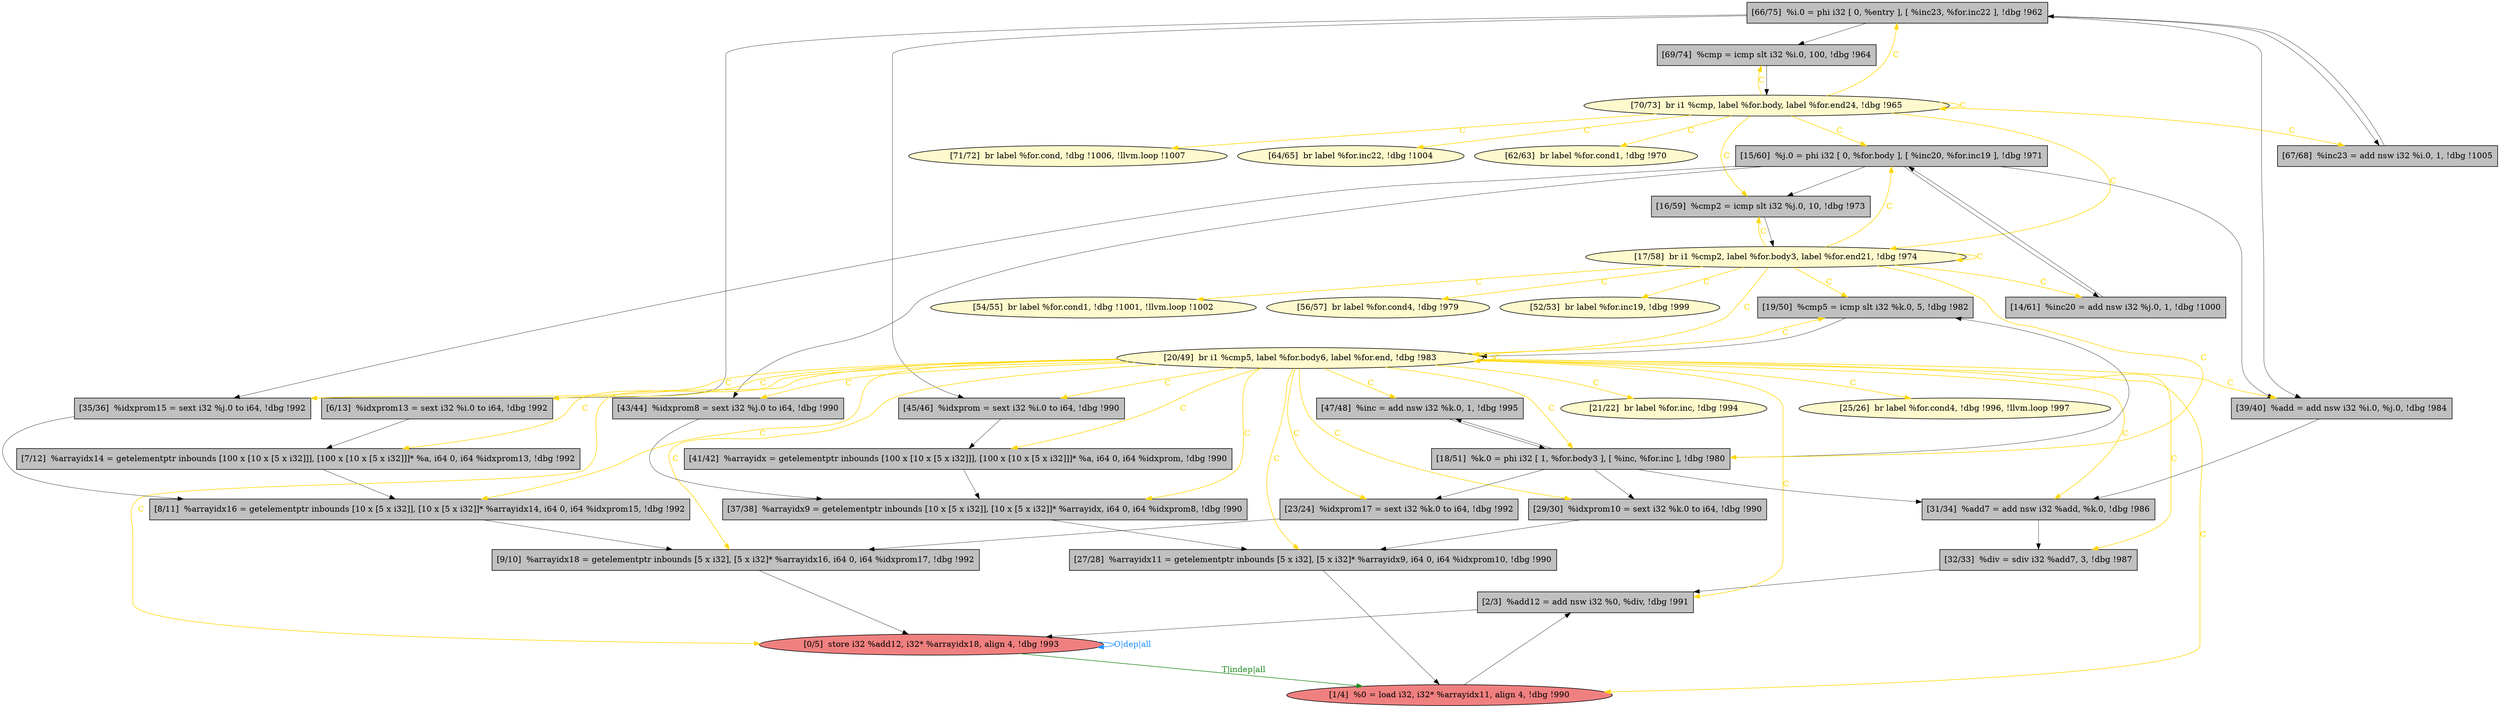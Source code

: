 
digraph G {


node401 [fillcolor=grey,label="[2/3]  %add12 = add nsw i32 %0, %div, !dbg !991",shape=rectangle,style=filled ]
node379 [fillcolor=grey,label="[45/46]  %idxprom = sext i32 %i.0 to i64, !dbg !990",shape=rectangle,style=filled ]
node392 [fillcolor=grey,label="[37/38]  %arrayidx9 = getelementptr inbounds [10 x [5 x i32]], [10 x [5 x i32]]* %arrayidx, i64 0, i64 %idxprom8, !dbg !990",shape=rectangle,style=filled ]
node377 [fillcolor=lemonchiffon,label="[70/73]  br i1 %cmp, label %for.body, label %for.end24, !dbg !965",shape=ellipse,style=filled ]
node376 [fillcolor=grey,label="[19/50]  %cmp5 = icmp slt i32 %k.0, 5, !dbg !982",shape=rectangle,style=filled ]
node382 [fillcolor=lightcoral,label="[1/4]  %0 = load i32, i32* %arrayidx11, align 4, !dbg !990",shape=ellipse,style=filled ]
node365 [fillcolor=grey,label="[6/13]  %idxprom13 = sext i32 %i.0 to i64, !dbg !992",shape=rectangle,style=filled ]
node393 [fillcolor=lemonchiffon,label="[54/55]  br label %for.cond1, !dbg !1001, !llvm.loop !1002",shape=ellipse,style=filled ]
node396 [fillcolor=grey,label="[41/42]  %arrayidx = getelementptr inbounds [100 x [10 x [5 x i32]]], [100 x [10 x [5 x i32]]]* %a, i64 0, i64 %idxprom, !dbg !990",shape=rectangle,style=filled ]
node371 [fillcolor=lemonchiffon,label="[71/72]  br label %for.cond, !dbg !1006, !llvm.loop !1007",shape=ellipse,style=filled ]
node366 [fillcolor=grey,label="[14/61]  %inc20 = add nsw i32 %j.0, 1, !dbg !1000",shape=rectangle,style=filled ]
node390 [fillcolor=grey,label="[15/60]  %j.0 = phi i32 [ 0, %for.body ], [ %inc20, %for.inc19 ], !dbg !971",shape=rectangle,style=filled ]
node374 [fillcolor=grey,label="[31/34]  %add7 = add nsw i32 %add, %k.0, !dbg !986",shape=rectangle,style=filled ]
node387 [fillcolor=grey,label="[32/33]  %div = sdiv i32 %add7, 3, !dbg !987",shape=rectangle,style=filled ]
node375 [fillcolor=grey,label="[7/12]  %arrayidx14 = getelementptr inbounds [100 x [10 x [5 x i32]]], [100 x [10 x [5 x i32]]]* %a, i64 0, i64 %idxprom13, !dbg !992",shape=rectangle,style=filled ]
node369 [fillcolor=grey,label="[66/75]  %i.0 = phi i32 [ 0, %entry ], [ %inc23, %for.inc22 ], !dbg !962",shape=rectangle,style=filled ]
node373 [fillcolor=grey,label="[23/24]  %idxprom17 = sext i32 %k.0 to i64, !dbg !992",shape=rectangle,style=filled ]
node378 [fillcolor=grey,label="[47/48]  %inc = add nsw i32 %k.0, 1, !dbg !995",shape=rectangle,style=filled ]
node364 [fillcolor=lightcoral,label="[0/5]  store i32 %add12, i32* %arrayidx18, align 4, !dbg !993",shape=ellipse,style=filled ]
node368 [fillcolor=lemonchiffon,label="[64/65]  br label %for.inc22, !dbg !1004",shape=ellipse,style=filled ]
node400 [fillcolor=grey,label="[9/10]  %arrayidx18 = getelementptr inbounds [5 x i32], [5 x i32]* %arrayidx16, i64 0, i64 %idxprom17, !dbg !992",shape=rectangle,style=filled ]
node399 [fillcolor=grey,label="[29/30]  %idxprom10 = sext i32 %k.0 to i64, !dbg !990",shape=rectangle,style=filled ]
node372 [fillcolor=lemonchiffon,label="[56/57]  br label %for.cond4, !dbg !979",shape=ellipse,style=filled ]
node385 [fillcolor=grey,label="[27/28]  %arrayidx11 = getelementptr inbounds [5 x i32], [5 x i32]* %arrayidx9, i64 0, i64 %idxprom10, !dbg !990",shape=rectangle,style=filled ]
node367 [fillcolor=lemonchiffon,label="[62/63]  br label %for.cond1, !dbg !970",shape=ellipse,style=filled ]
node380 [fillcolor=lemonchiffon,label="[20/49]  br i1 %cmp5, label %for.body6, label %for.end, !dbg !983",shape=ellipse,style=filled ]
node398 [fillcolor=lemonchiffon,label="[21/22]  br label %for.inc, !dbg !994",shape=ellipse,style=filled ]
node381 [fillcolor=lemonchiffon,label="[25/26]  br label %for.cond4, !dbg !996, !llvm.loop !997",shape=ellipse,style=filled ]
node370 [fillcolor=grey,label="[8/11]  %arrayidx16 = getelementptr inbounds [10 x [5 x i32]], [10 x [5 x i32]]* %arrayidx14, i64 0, i64 %idxprom15, !dbg !992",shape=rectangle,style=filled ]
node383 [fillcolor=lemonchiffon,label="[52/53]  br label %for.inc19, !dbg !999",shape=ellipse,style=filled ]
node384 [fillcolor=grey,label="[67/68]  %inc23 = add nsw i32 %i.0, 1, !dbg !1005",shape=rectangle,style=filled ]
node388 [fillcolor=grey,label="[18/51]  %k.0 = phi i32 [ 1, %for.body3 ], [ %inc, %for.inc ], !dbg !980",shape=rectangle,style=filled ]
node389 [fillcolor=grey,label="[35/36]  %idxprom15 = sext i32 %j.0 to i64, !dbg !992",shape=rectangle,style=filled ]
node391 [fillcolor=grey,label="[16/59]  %cmp2 = icmp slt i32 %j.0, 10, !dbg !973",shape=rectangle,style=filled ]
node394 [fillcolor=grey,label="[39/40]  %add = add nsw i32 %i.0, %j.0, !dbg !984",shape=rectangle,style=filled ]
node386 [fillcolor=grey,label="[69/74]  %cmp = icmp slt i32 %i.0, 100, !dbg !964",shape=rectangle,style=filled ]
node395 [fillcolor=lemonchiffon,label="[17/58]  br i1 %cmp2, label %for.body3, label %for.end21, !dbg !974",shape=ellipse,style=filled ]
node397 [fillcolor=grey,label="[43/44]  %idxprom8 = sext i32 %j.0 to i64, !dbg !990",shape=rectangle,style=filled ]

node395->node388 [style=solid,color=gold,label="C",penwidth=1.0,fontcolor=gold ]
node380->node381 [style=solid,color=gold,label="C",penwidth=1.0,fontcolor=gold ]
node380->node378 [style=solid,color=gold,label="C",penwidth=1.0,fontcolor=gold ]
node395->node393 [style=solid,color=gold,label="C",penwidth=1.0,fontcolor=gold ]
node377->node384 [style=solid,color=gold,label="C",penwidth=1.0,fontcolor=gold ]
node388->node376 [style=solid,color=black,label="",penwidth=0.5,fontcolor=black ]
node364->node364 [style=solid,color=dodgerblue,label="O|dep|all",penwidth=1.0,fontcolor=dodgerblue ]
node390->node397 [style=solid,color=black,label="",penwidth=0.5,fontcolor=black ]
node388->node374 [style=solid,color=black,label="",penwidth=0.5,fontcolor=black ]
node369->node384 [style=solid,color=black,label="",penwidth=0.5,fontcolor=black ]
node373->node400 [style=solid,color=black,label="",penwidth=0.5,fontcolor=black ]
node401->node364 [style=solid,color=black,label="",penwidth=0.5,fontcolor=black ]
node365->node375 [style=solid,color=black,label="",penwidth=0.5,fontcolor=black ]
node380->node389 [style=solid,color=gold,label="C",penwidth=1.0,fontcolor=gold ]
node387->node401 [style=solid,color=black,label="",penwidth=0.5,fontcolor=black ]
node380->node401 [style=solid,color=gold,label="C",penwidth=1.0,fontcolor=gold ]
node388->node378 [style=solid,color=black,label="",penwidth=0.5,fontcolor=black ]
node390->node366 [style=solid,color=black,label="",penwidth=0.5,fontcolor=black ]
node385->node382 [style=solid,color=black,label="",penwidth=0.5,fontcolor=black ]
node395->node366 [style=solid,color=gold,label="C",penwidth=1.0,fontcolor=gold ]
node370->node400 [style=solid,color=black,label="",penwidth=0.5,fontcolor=black ]
node388->node373 [style=solid,color=black,label="",penwidth=0.5,fontcolor=black ]
node380->node365 [style=solid,color=gold,label="C",penwidth=1.0,fontcolor=gold ]
node369->node394 [style=solid,color=black,label="",penwidth=0.5,fontcolor=black ]
node395->node383 [style=solid,color=gold,label="C",penwidth=1.0,fontcolor=gold ]
node369->node386 [style=solid,color=black,label="",penwidth=0.5,fontcolor=black ]
node391->node395 [style=solid,color=black,label="",penwidth=0.5,fontcolor=black ]
node380->node380 [style=solid,color=gold,label="C",penwidth=1.0,fontcolor=gold ]
node377->node371 [style=solid,color=gold,label="C",penwidth=1.0,fontcolor=gold ]
node379->node396 [style=solid,color=black,label="",penwidth=0.5,fontcolor=black ]
node384->node369 [style=solid,color=black,label="",penwidth=0.5,fontcolor=black ]
node376->node380 [style=solid,color=black,label="",penwidth=0.5,fontcolor=black ]
node380->node364 [style=solid,color=gold,label="C",penwidth=1.0,fontcolor=gold ]
node377->node377 [style=solid,color=gold,label="C",penwidth=1.0,fontcolor=gold ]
node377->node367 [style=solid,color=gold,label="C",penwidth=1.0,fontcolor=gold ]
node394->node374 [style=solid,color=black,label="",penwidth=0.5,fontcolor=black ]
node395->node390 [style=solid,color=gold,label="C",penwidth=1.0,fontcolor=gold ]
node378->node388 [style=solid,color=black,label="",penwidth=0.5,fontcolor=black ]
node380->node373 [style=solid,color=gold,label="C",penwidth=1.0,fontcolor=gold ]
node392->node385 [style=solid,color=black,label="",penwidth=0.5,fontcolor=black ]
node366->node390 [style=solid,color=black,label="",penwidth=0.5,fontcolor=black ]
node388->node399 [style=solid,color=black,label="",penwidth=0.5,fontcolor=black ]
node369->node365 [style=solid,color=black,label="",penwidth=0.5,fontcolor=black ]
node380->node396 [style=solid,color=gold,label="C",penwidth=1.0,fontcolor=gold ]
node380->node376 [style=solid,color=gold,label="C",penwidth=1.0,fontcolor=gold ]
node377->node395 [style=solid,color=gold,label="C",penwidth=1.0,fontcolor=gold ]
node374->node387 [style=solid,color=black,label="",penwidth=0.5,fontcolor=black ]
node380->node387 [style=solid,color=gold,label="C",penwidth=1.0,fontcolor=gold ]
node380->node397 [style=solid,color=gold,label="C",penwidth=1.0,fontcolor=gold ]
node395->node376 [style=solid,color=gold,label="C",penwidth=1.0,fontcolor=gold ]
node386->node377 [style=solid,color=black,label="",penwidth=0.5,fontcolor=black ]
node380->node370 [style=solid,color=gold,label="C",penwidth=1.0,fontcolor=gold ]
node395->node395 [style=solid,color=gold,label="C",penwidth=1.0,fontcolor=gold ]
node369->node379 [style=solid,color=black,label="",penwidth=0.5,fontcolor=black ]
node395->node380 [style=solid,color=gold,label="C",penwidth=1.0,fontcolor=gold ]
node390->node389 [style=solid,color=black,label="",penwidth=0.5,fontcolor=black ]
node397->node392 [style=solid,color=black,label="",penwidth=0.5,fontcolor=black ]
node380->node400 [style=solid,color=gold,label="C",penwidth=1.0,fontcolor=gold ]
node380->node379 [style=solid,color=gold,label="C",penwidth=1.0,fontcolor=gold ]
node390->node394 [style=solid,color=black,label="",penwidth=0.5,fontcolor=black ]
node364->node382 [style=solid,color=forestgreen,label="T|indep|all",penwidth=1.0,fontcolor=forestgreen ]
node390->node391 [style=solid,color=black,label="",penwidth=0.5,fontcolor=black ]
node399->node385 [style=solid,color=black,label="",penwidth=0.5,fontcolor=black ]
node395->node391 [style=solid,color=gold,label="C",penwidth=1.0,fontcolor=gold ]
node377->node368 [style=solid,color=gold,label="C",penwidth=1.0,fontcolor=gold ]
node389->node370 [style=solid,color=black,label="",penwidth=0.5,fontcolor=black ]
node380->node394 [style=solid,color=gold,label="C",penwidth=1.0,fontcolor=gold ]
node382->node401 [style=solid,color=black,label="",penwidth=0.5,fontcolor=black ]
node395->node372 [style=solid,color=gold,label="C",penwidth=1.0,fontcolor=gold ]
node380->node382 [style=solid,color=gold,label="C",penwidth=1.0,fontcolor=gold ]
node380->node375 [style=solid,color=gold,label="C",penwidth=1.0,fontcolor=gold ]
node377->node390 [style=solid,color=gold,label="C",penwidth=1.0,fontcolor=gold ]
node380->node385 [style=solid,color=gold,label="C",penwidth=1.0,fontcolor=gold ]
node396->node392 [style=solid,color=black,label="",penwidth=0.5,fontcolor=black ]
node380->node374 [style=solid,color=gold,label="C",penwidth=1.0,fontcolor=gold ]
node380->node392 [style=solid,color=gold,label="C",penwidth=1.0,fontcolor=gold ]
node380->node399 [style=solid,color=gold,label="C",penwidth=1.0,fontcolor=gold ]
node377->node391 [style=solid,color=gold,label="C",penwidth=1.0,fontcolor=gold ]
node375->node370 [style=solid,color=black,label="",penwidth=0.5,fontcolor=black ]
node377->node369 [style=solid,color=gold,label="C",penwidth=1.0,fontcolor=gold ]
node380->node398 [style=solid,color=gold,label="C",penwidth=1.0,fontcolor=gold ]
node380->node388 [style=solid,color=gold,label="C",penwidth=1.0,fontcolor=gold ]
node400->node364 [style=solid,color=black,label="",penwidth=0.5,fontcolor=black ]
node377->node386 [style=solid,color=gold,label="C",penwidth=1.0,fontcolor=gold ]


}
